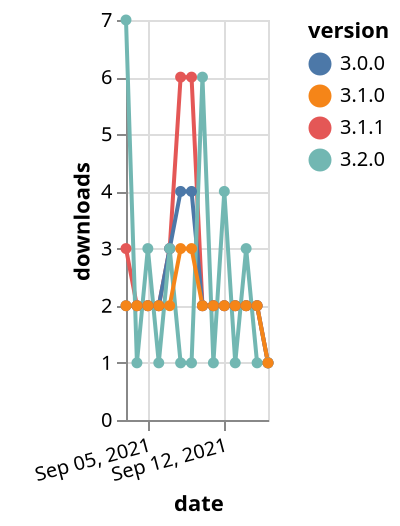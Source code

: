 {"$schema": "https://vega.github.io/schema/vega-lite/v5.json", "description": "A simple bar chart with embedded data.", "data": {"values": [{"date": "2021-09-03", "total": 3021, "delta": 3, "version": "3.1.1"}, {"date": "2021-09-04", "total": 3023, "delta": 2, "version": "3.1.1"}, {"date": "2021-09-05", "total": 3025, "delta": 2, "version": "3.1.1"}, {"date": "2021-09-06", "total": 3027, "delta": 2, "version": "3.1.1"}, {"date": "2021-09-07", "total": 3030, "delta": 3, "version": "3.1.1"}, {"date": "2021-09-08", "total": 3036, "delta": 6, "version": "3.1.1"}, {"date": "2021-09-09", "total": 3042, "delta": 6, "version": "3.1.1"}, {"date": "2021-09-10", "total": 3044, "delta": 2, "version": "3.1.1"}, {"date": "2021-09-11", "total": 3046, "delta": 2, "version": "3.1.1"}, {"date": "2021-09-12", "total": 3048, "delta": 2, "version": "3.1.1"}, {"date": "2021-09-13", "total": 3050, "delta": 2, "version": "3.1.1"}, {"date": "2021-09-14", "total": 3052, "delta": 2, "version": "3.1.1"}, {"date": "2021-09-15", "total": 3054, "delta": 2, "version": "3.1.1"}, {"date": "2021-09-16", "total": 3055, "delta": 1, "version": "3.1.1"}, {"date": "2021-09-03", "total": 3108, "delta": 2, "version": "3.0.0"}, {"date": "2021-09-04", "total": 3110, "delta": 2, "version": "3.0.0"}, {"date": "2021-09-05", "total": 3112, "delta": 2, "version": "3.0.0"}, {"date": "2021-09-06", "total": 3114, "delta": 2, "version": "3.0.0"}, {"date": "2021-09-07", "total": 3117, "delta": 3, "version": "3.0.0"}, {"date": "2021-09-08", "total": 3121, "delta": 4, "version": "3.0.0"}, {"date": "2021-09-09", "total": 3125, "delta": 4, "version": "3.0.0"}, {"date": "2021-09-10", "total": 3127, "delta": 2, "version": "3.0.0"}, {"date": "2021-09-11", "total": 3129, "delta": 2, "version": "3.0.0"}, {"date": "2021-09-12", "total": 3131, "delta": 2, "version": "3.0.0"}, {"date": "2021-09-13", "total": 3133, "delta": 2, "version": "3.0.0"}, {"date": "2021-09-14", "total": 3135, "delta": 2, "version": "3.0.0"}, {"date": "2021-09-15", "total": 3137, "delta": 2, "version": "3.0.0"}, {"date": "2021-09-16", "total": 3138, "delta": 1, "version": "3.0.0"}, {"date": "2021-09-03", "total": 634, "delta": 7, "version": "3.2.0"}, {"date": "2021-09-04", "total": 635, "delta": 1, "version": "3.2.0"}, {"date": "2021-09-05", "total": 638, "delta": 3, "version": "3.2.0"}, {"date": "2021-09-06", "total": 639, "delta": 1, "version": "3.2.0"}, {"date": "2021-09-07", "total": 642, "delta": 3, "version": "3.2.0"}, {"date": "2021-09-08", "total": 643, "delta": 1, "version": "3.2.0"}, {"date": "2021-09-09", "total": 644, "delta": 1, "version": "3.2.0"}, {"date": "2021-09-10", "total": 650, "delta": 6, "version": "3.2.0"}, {"date": "2021-09-11", "total": 651, "delta": 1, "version": "3.2.0"}, {"date": "2021-09-12", "total": 655, "delta": 4, "version": "3.2.0"}, {"date": "2021-09-13", "total": 656, "delta": 1, "version": "3.2.0"}, {"date": "2021-09-14", "total": 659, "delta": 3, "version": "3.2.0"}, {"date": "2021-09-15", "total": 660, "delta": 1, "version": "3.2.0"}, {"date": "2021-09-16", "total": 661, "delta": 1, "version": "3.2.0"}, {"date": "2021-09-03", "total": 4248, "delta": 2, "version": "3.1.0"}, {"date": "2021-09-04", "total": 4250, "delta": 2, "version": "3.1.0"}, {"date": "2021-09-05", "total": 4252, "delta": 2, "version": "3.1.0"}, {"date": "2021-09-06", "total": 4254, "delta": 2, "version": "3.1.0"}, {"date": "2021-09-07", "total": 4256, "delta": 2, "version": "3.1.0"}, {"date": "2021-09-08", "total": 4259, "delta": 3, "version": "3.1.0"}, {"date": "2021-09-09", "total": 4262, "delta": 3, "version": "3.1.0"}, {"date": "2021-09-10", "total": 4264, "delta": 2, "version": "3.1.0"}, {"date": "2021-09-11", "total": 4266, "delta": 2, "version": "3.1.0"}, {"date": "2021-09-12", "total": 4268, "delta": 2, "version": "3.1.0"}, {"date": "2021-09-13", "total": 4270, "delta": 2, "version": "3.1.0"}, {"date": "2021-09-14", "total": 4272, "delta": 2, "version": "3.1.0"}, {"date": "2021-09-15", "total": 4274, "delta": 2, "version": "3.1.0"}, {"date": "2021-09-16", "total": 4275, "delta": 1, "version": "3.1.0"}]}, "width": "container", "mark": {"type": "line", "point": {"filled": true}}, "encoding": {"x": {"field": "date", "type": "temporal", "timeUnit": "yearmonthdate", "title": "date", "axis": {"labelAngle": -15}}, "y": {"field": "delta", "type": "quantitative", "title": "downloads"}, "color": {"field": "version", "type": "nominal"}, "tooltip": {"field": "delta"}}}